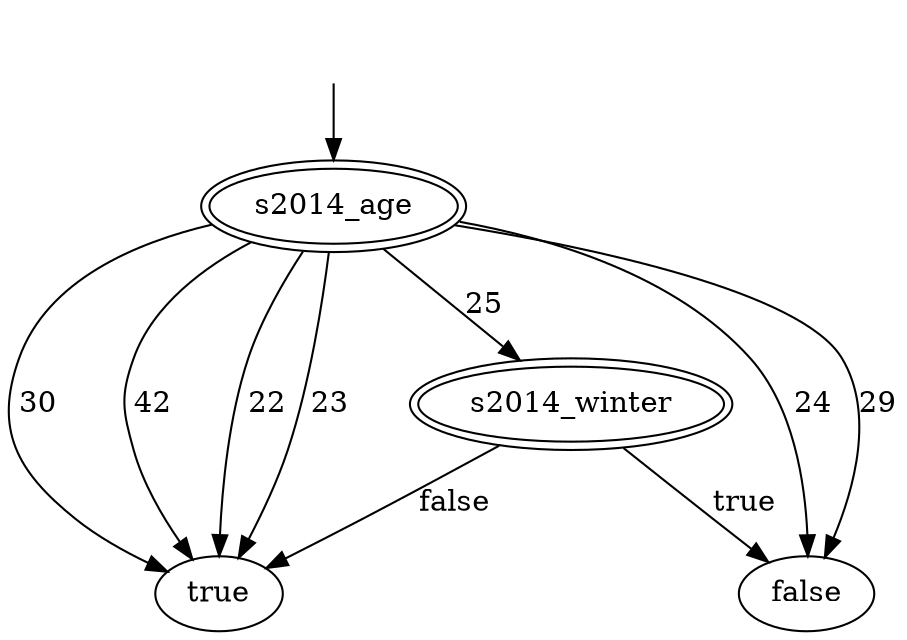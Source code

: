 digraph G {
node0 [style=invis]
node0 -> "s2014_age" [label=""]
"s2014_age"[label="s2014_age",peripheries=2]
"s2014_age" -> "true" [label="30"]
"true"[label="true"]
"s2014_age" -> "true" [label="42"]
"true"[label="true"]
"s2014_age" -> "true" [label="22"]
"true"[label="true"]
"s2014_age" -> "true" [label="23"]
"true"[label="true"]
"s2014_age" -> "false" [label="24"]
"false"[label="false"]
"s2014_age" -> "s2014_winter" [label="25"]
"s2014_winter"[label="s2014_winter",peripheries=2]
"s2014_winter" -> "false" [label="true"]
"false"[label="false"]
"s2014_winter" -> "true" [label="false"]
"true"[label="true"]
"s2014_age" -> "false" [label="29"]
"false"[label="false"]
}